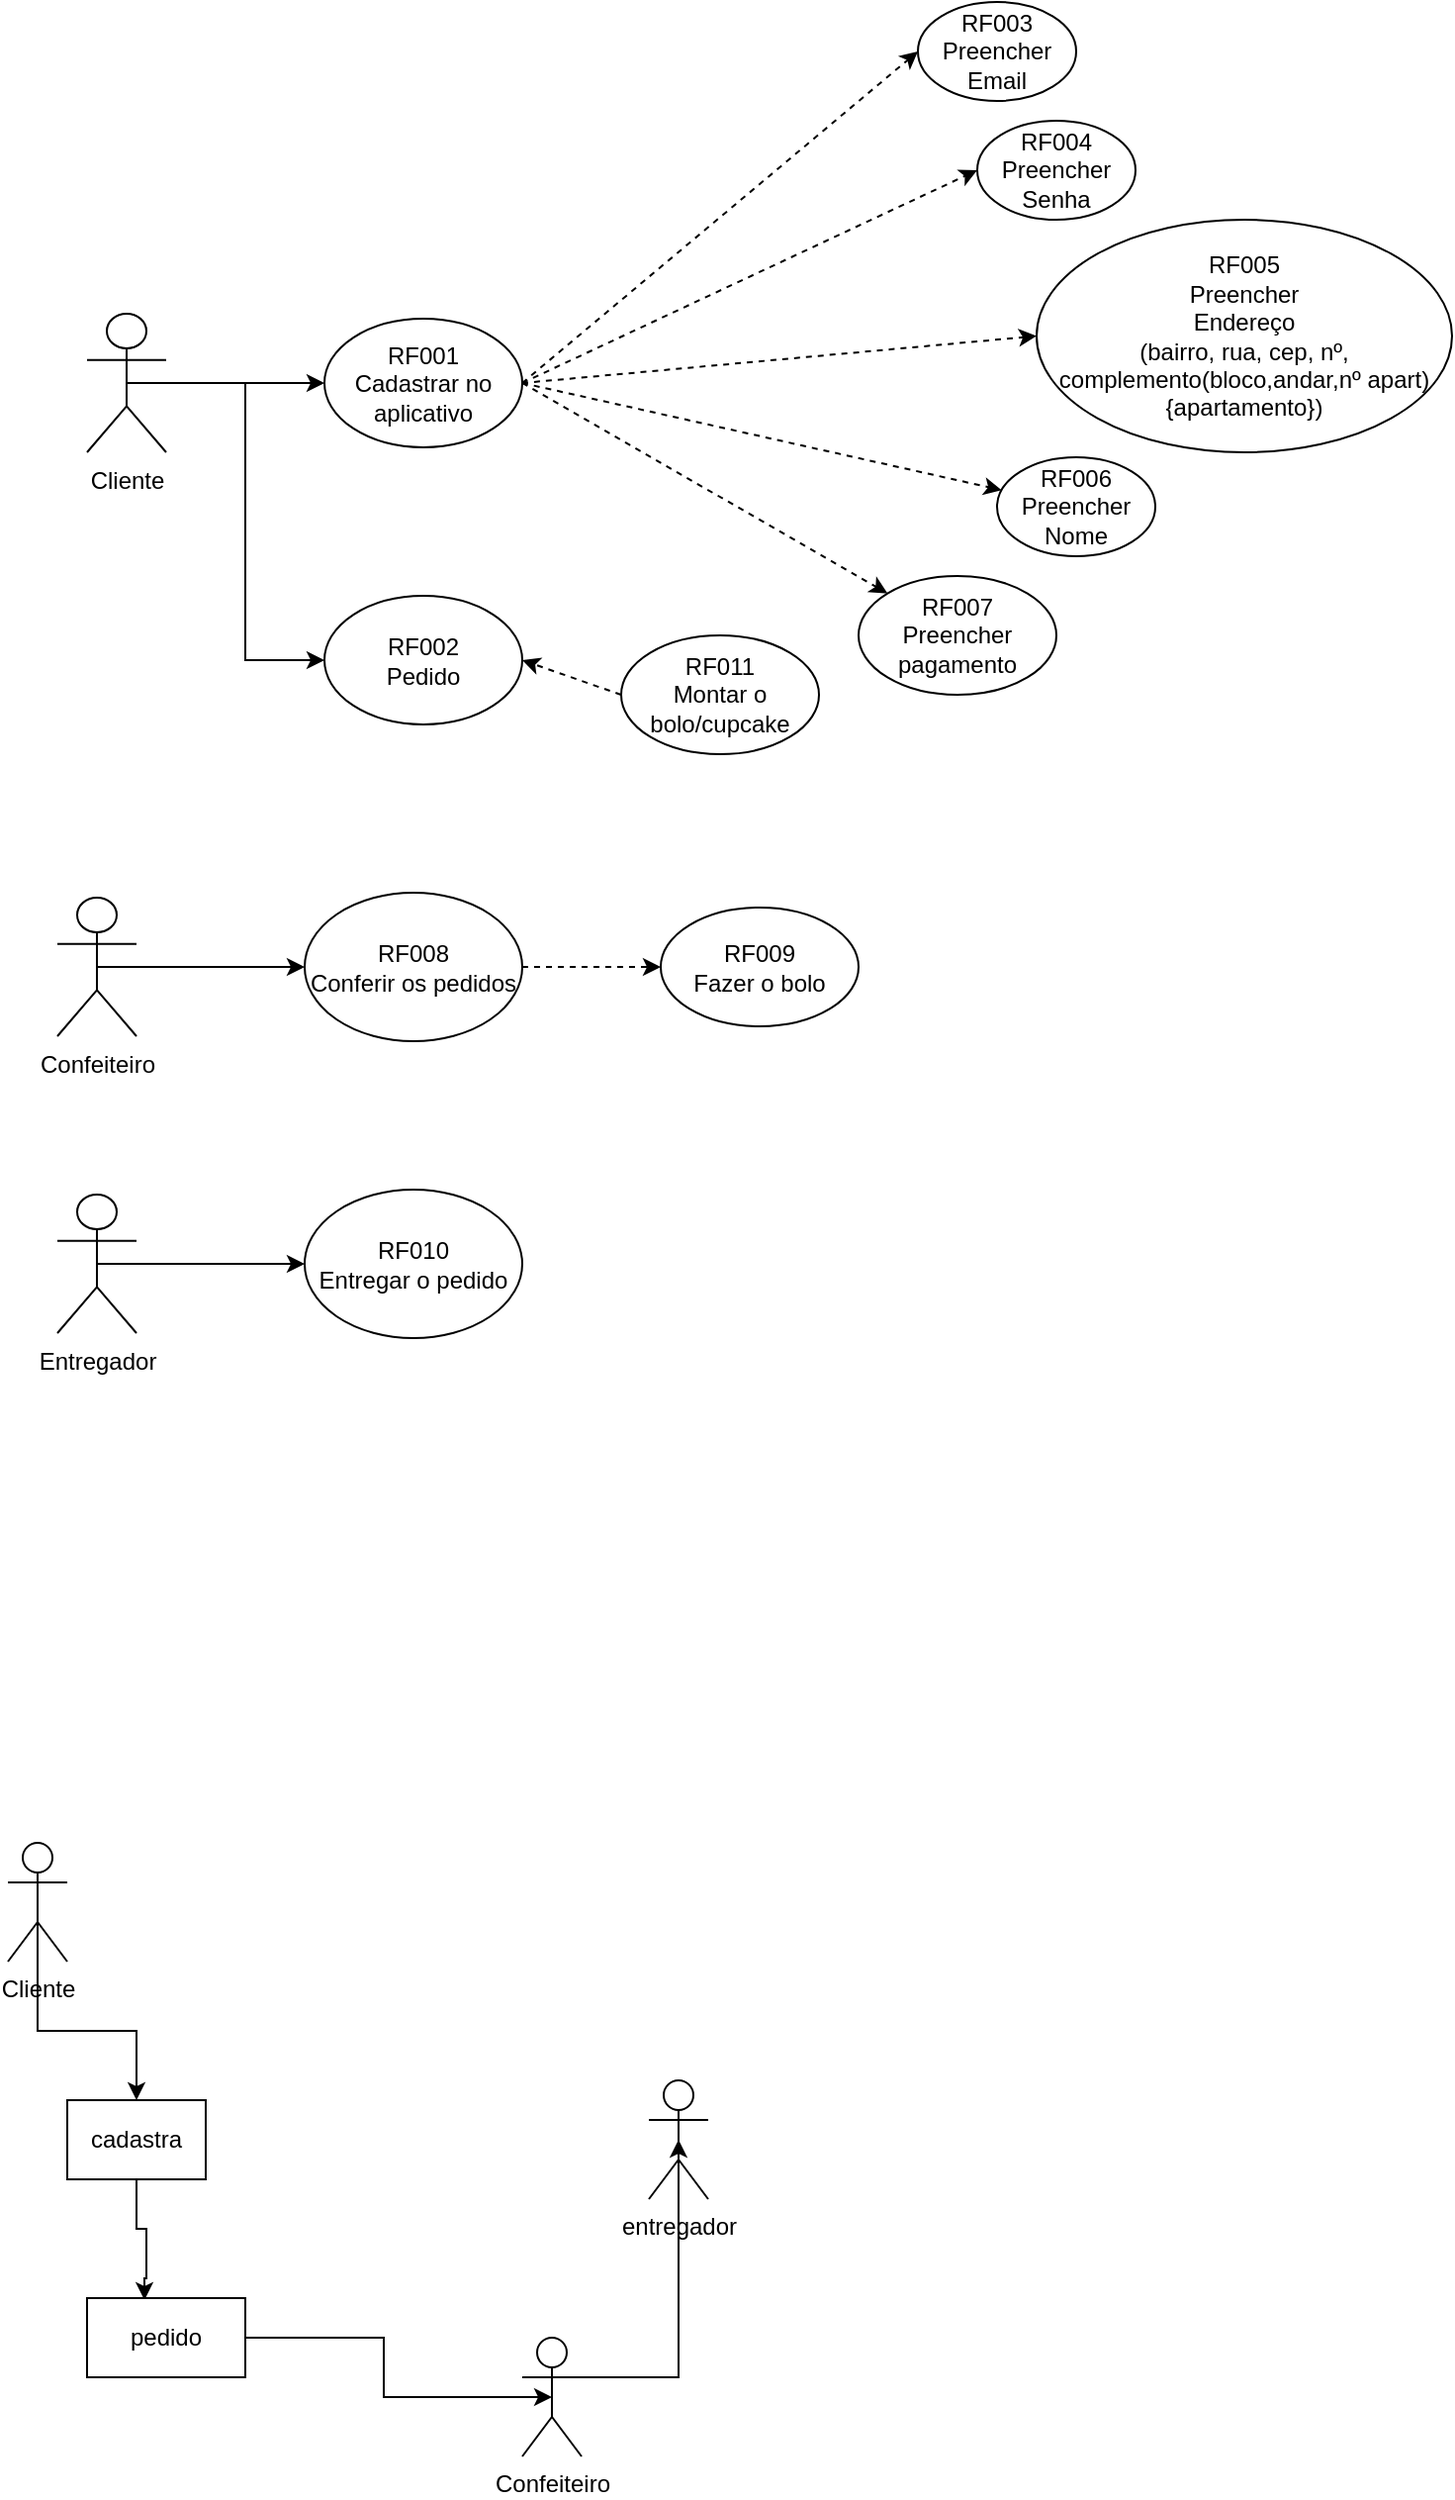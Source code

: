 <mxfile version="16.5.6" type="device"><diagram id="mKIUvtPDaee3sn-_gKXM" name="Page-1"><mxGraphModel dx="470" dy="1822" grid="1" gridSize="10" guides="1" tooltips="1" connect="1" arrows="1" fold="1" page="1" pageScale="1" pageWidth="827" pageHeight="1169" math="0" shadow="0"><root><mxCell id="0"/><mxCell id="1" parent="0"/><mxCell id="nWFyNzk3i05MENjU5sai-6" style="edgeStyle=orthogonalEdgeStyle;rounded=0;orthogonalLoop=1;jettySize=auto;html=1;exitX=0.5;exitY=0.5;exitDx=0;exitDy=0;exitPerimeter=0;entryX=0;entryY=0.5;entryDx=0;entryDy=0;" edge="1" parent="1" source="nWFyNzk3i05MENjU5sai-1" target="nWFyNzk3i05MENjU5sai-5"><mxGeometry relative="1" as="geometry"/></mxCell><mxCell id="nWFyNzk3i05MENjU5sai-43" style="edgeStyle=orthogonalEdgeStyle;rounded=0;orthogonalLoop=1;jettySize=auto;html=1;exitX=0.5;exitY=0.5;exitDx=0;exitDy=0;exitPerimeter=0;entryX=0;entryY=0.5;entryDx=0;entryDy=0;" edge="1" parent="1" source="nWFyNzk3i05MENjU5sai-1" target="nWFyNzk3i05MENjU5sai-42"><mxGeometry relative="1" as="geometry"/></mxCell><mxCell id="nWFyNzk3i05MENjU5sai-1" value="Cliente" style="shape=umlActor;verticalLabelPosition=bottom;verticalAlign=top;html=1;outlineConnect=0;" vertex="1" parent="1"><mxGeometry x="130" y="-152.5" width="40" height="70" as="geometry"/></mxCell><mxCell id="nWFyNzk3i05MENjU5sai-5" value="RF001&lt;br&gt;Cadastrar no aplicativo" style="ellipse;whiteSpace=wrap;html=1;" vertex="1" parent="1"><mxGeometry x="250" y="-150" width="100" height="65" as="geometry"/></mxCell><mxCell id="nWFyNzk3i05MENjU5sai-8" style="edgeStyle=orthogonalEdgeStyle;rounded=0;orthogonalLoop=1;jettySize=auto;html=1;exitX=0.5;exitY=0.5;exitDx=0;exitDy=0;exitPerimeter=0;entryX=0;entryY=0.5;entryDx=0;entryDy=0;" edge="1" parent="1" source="nWFyNzk3i05MENjU5sai-7" target="nWFyNzk3i05MENjU5sai-47"><mxGeometry relative="1" as="geometry"><mxPoint x="235" y="177.5" as="targetPoint"/></mxGeometry></mxCell><mxCell id="nWFyNzk3i05MENjU5sai-7" value="Confeiteiro" style="shape=umlActor;verticalLabelPosition=bottom;verticalAlign=top;html=1;outlineConnect=0;" vertex="1" parent="1"><mxGeometry x="115" y="142.5" width="40" height="70" as="geometry"/></mxCell><mxCell id="nWFyNzk3i05MENjU5sai-12" style="edgeStyle=orthogonalEdgeStyle;rounded=0;orthogonalLoop=1;jettySize=auto;html=1;exitX=0.5;exitY=0.5;exitDx=0;exitDy=0;exitPerimeter=0;entryX=0.5;entryY=0;entryDx=0;entryDy=0;" edge="1" parent="1" source="nWFyNzk3i05MENjU5sai-9" target="nWFyNzk3i05MENjU5sai-13"><mxGeometry relative="1" as="geometry"><mxPoint x="140" y="740" as="targetPoint"/></mxGeometry></mxCell><mxCell id="nWFyNzk3i05MENjU5sai-9" value="Cliente" style="shape=umlActor;verticalLabelPosition=bottom;verticalAlign=top;html=1;outlineConnect=0;" vertex="1" parent="1"><mxGeometry x="90" y="620" width="30" height="60" as="geometry"/></mxCell><mxCell id="nWFyNzk3i05MENjU5sai-20" style="edgeStyle=orthogonalEdgeStyle;rounded=0;orthogonalLoop=1;jettySize=auto;html=1;exitX=1;exitY=0.333;exitDx=0;exitDy=0;exitPerimeter=0;entryX=0.5;entryY=0.5;entryDx=0;entryDy=0;entryPerimeter=0;" edge="1" parent="1" source="nWFyNzk3i05MENjU5sai-11" target="nWFyNzk3i05MENjU5sai-22"><mxGeometry relative="1" as="geometry"><mxPoint x="430" y="820" as="targetPoint"/></mxGeometry></mxCell><mxCell id="nWFyNzk3i05MENjU5sai-11" value="Confeiteiro" style="shape=umlActor;verticalLabelPosition=bottom;verticalAlign=top;html=1;outlineConnect=0;" vertex="1" parent="1"><mxGeometry x="350" y="870" width="30" height="60" as="geometry"/></mxCell><mxCell id="nWFyNzk3i05MENjU5sai-14" style="edgeStyle=orthogonalEdgeStyle;rounded=0;orthogonalLoop=1;jettySize=auto;html=1;entryX=0.363;entryY=0.025;entryDx=0;entryDy=0;entryPerimeter=0;" edge="1" parent="1" source="nWFyNzk3i05MENjU5sai-13" target="nWFyNzk3i05MENjU5sai-15"><mxGeometry relative="1" as="geometry"><mxPoint x="155" y="840" as="targetPoint"/><Array as="points"><mxPoint x="155" y="815"/><mxPoint x="160" y="815"/><mxPoint x="160" y="840"/><mxPoint x="159" y="840"/></Array></mxGeometry></mxCell><mxCell id="nWFyNzk3i05MENjU5sai-13" value="cadastra" style="rounded=0;whiteSpace=wrap;html=1;" vertex="1" parent="1"><mxGeometry x="120" y="750" width="70" height="40" as="geometry"/></mxCell><mxCell id="nWFyNzk3i05MENjU5sai-16" style="edgeStyle=orthogonalEdgeStyle;rounded=0;orthogonalLoop=1;jettySize=auto;html=1;exitX=1;exitY=0.5;exitDx=0;exitDy=0;entryX=0.5;entryY=0.5;entryDx=0;entryDy=0;entryPerimeter=0;" edge="1" parent="1" source="nWFyNzk3i05MENjU5sai-15" target="nWFyNzk3i05MENjU5sai-11"><mxGeometry relative="1" as="geometry"/></mxCell><mxCell id="nWFyNzk3i05MENjU5sai-15" value="pedido" style="rounded=0;whiteSpace=wrap;html=1;" vertex="1" parent="1"><mxGeometry x="130" y="850" width="80" height="40" as="geometry"/></mxCell><mxCell id="nWFyNzk3i05MENjU5sai-22" value="entregador" style="shape=umlActor;verticalLabelPosition=bottom;verticalAlign=top;html=1;outlineConnect=0;" vertex="1" parent="1"><mxGeometry x="414" y="740" width="30" height="60" as="geometry"/></mxCell><mxCell id="nWFyNzk3i05MENjU5sai-23" value="RF005&lt;br&gt;Preencher&lt;br&gt;Endereço&lt;br&gt;(bairro, rua, cep, nº, complemento(bloco,andar,nº apart){apartamento})" style="ellipse;whiteSpace=wrap;html=1;" vertex="1" parent="1"><mxGeometry x="610" y="-200" width="210" height="117.5" as="geometry"/></mxCell><mxCell id="nWFyNzk3i05MENjU5sai-24" value="RF006&lt;br&gt;Preencher&lt;br&gt;Nome" style="ellipse;whiteSpace=wrap;html=1;" vertex="1" parent="1"><mxGeometry x="590" y="-80" width="80" height="50" as="geometry"/></mxCell><mxCell id="nWFyNzk3i05MENjU5sai-25" value="RF004&lt;br&gt;Preencher&lt;br&gt;Senha" style="ellipse;whiteSpace=wrap;html=1;" vertex="1" parent="1"><mxGeometry x="580" y="-250" width="80" height="50" as="geometry"/></mxCell><mxCell id="nWFyNzk3i05MENjU5sai-26" value="RF003&lt;br&gt;Preencher&lt;br&gt;Email" style="ellipse;whiteSpace=wrap;html=1;" vertex="1" parent="1"><mxGeometry x="550" y="-310" width="80" height="50" as="geometry"/></mxCell><mxCell id="nWFyNzk3i05MENjU5sai-31" value="" style="endArrow=classic;html=1;rounded=0;dashed=1;entryX=0;entryY=0.5;entryDx=0;entryDy=0;exitX=1;exitY=0.5;exitDx=0;exitDy=0;" edge="1" parent="1" source="nWFyNzk3i05MENjU5sai-5" target="nWFyNzk3i05MENjU5sai-25"><mxGeometry width="50" height="50" relative="1" as="geometry"><mxPoint x="430" y="50" as="sourcePoint"/><mxPoint x="480" as="targetPoint"/></mxGeometry></mxCell><mxCell id="nWFyNzk3i05MENjU5sai-32" value="" style="endArrow=classic;html=1;rounded=0;dashed=1;exitX=1;exitY=0.5;exitDx=0;exitDy=0;" edge="1" parent="1" source="nWFyNzk3i05MENjU5sai-5" target="nWFyNzk3i05MENjU5sai-24"><mxGeometry width="50" height="50" relative="1" as="geometry"><mxPoint x="350" y="-60" as="sourcePoint"/><mxPoint x="480" y="60" as="targetPoint"/></mxGeometry></mxCell><mxCell id="nWFyNzk3i05MENjU5sai-33" value="" style="endArrow=classic;html=1;rounded=0;dashed=1;entryX=0;entryY=0.5;entryDx=0;entryDy=0;exitX=1;exitY=0.5;exitDx=0;exitDy=0;" edge="1" parent="1" source="nWFyNzk3i05MENjU5sai-5" target="nWFyNzk3i05MENjU5sai-26"><mxGeometry width="50" height="50" relative="1" as="geometry"><mxPoint x="360" y="-180" as="sourcePoint"/><mxPoint x="490" y="-60" as="targetPoint"/></mxGeometry></mxCell><mxCell id="nWFyNzk3i05MENjU5sai-34" value="" style="endArrow=classic;html=1;rounded=0;dashed=1;entryX=0;entryY=0.5;entryDx=0;entryDy=0;exitX=1;exitY=0.5;exitDx=0;exitDy=0;" edge="1" parent="1" source="nWFyNzk3i05MENjU5sai-5" target="nWFyNzk3i05MENjU5sai-23"><mxGeometry width="50" height="50" relative="1" as="geometry"><mxPoint x="360" y="-270" as="sourcePoint"/><mxPoint x="490" y="-150" as="targetPoint"/></mxGeometry></mxCell><mxCell id="nWFyNzk3i05MENjU5sai-35" value="RF007&lt;br&gt;Preencher&lt;br&gt;pagamento" style="ellipse;whiteSpace=wrap;html=1;" vertex="1" parent="1"><mxGeometry x="520" y="-20" width="100" height="60" as="geometry"/></mxCell><mxCell id="nWFyNzk3i05MENjU5sai-36" value="" style="endArrow=classic;html=1;rounded=0;dashed=1;exitX=1;exitY=0.5;exitDx=0;exitDy=0;entryX=0;entryY=0;entryDx=0;entryDy=0;" edge="1" parent="1" source="nWFyNzk3i05MENjU5sai-5" target="nWFyNzk3i05MENjU5sai-35"><mxGeometry width="50" height="50" relative="1" as="geometry"><mxPoint x="344.52" y="-90" as="sourcePoint"/><mxPoint x="524.999" y="13.131" as="targetPoint"/></mxGeometry></mxCell><mxCell id="nWFyNzk3i05MENjU5sai-54" style="edgeStyle=orthogonalEdgeStyle;rounded=0;orthogonalLoop=1;jettySize=auto;html=1;exitX=0.5;exitY=0.5;exitDx=0;exitDy=0;exitPerimeter=0;entryX=0;entryY=0.5;entryDx=0;entryDy=0;" edge="1" parent="1" source="nWFyNzk3i05MENjU5sai-41" target="nWFyNzk3i05MENjU5sai-53"><mxGeometry relative="1" as="geometry"/></mxCell><mxCell id="nWFyNzk3i05MENjU5sai-41" value="Entregador" style="shape=umlActor;verticalLabelPosition=bottom;verticalAlign=top;html=1;outlineConnect=0;" vertex="1" parent="1"><mxGeometry x="115" y="292.5" width="40" height="70" as="geometry"/></mxCell><mxCell id="nWFyNzk3i05MENjU5sai-42" value="RF002&lt;br&gt;Pedido" style="ellipse;whiteSpace=wrap;html=1;" vertex="1" parent="1"><mxGeometry x="250" y="-10" width="100" height="65" as="geometry"/></mxCell><mxCell id="nWFyNzk3i05MENjU5sai-47" value="RF008&lt;br&gt;Conferir os pedidos" style="ellipse;whiteSpace=wrap;html=1;" vertex="1" parent="1"><mxGeometry x="240" y="140" width="110" height="75" as="geometry"/></mxCell><mxCell id="nWFyNzk3i05MENjU5sai-52" value="RF009&lt;br&gt;Fazer o bolo" style="ellipse;whiteSpace=wrap;html=1;" vertex="1" parent="1"><mxGeometry x="420" y="147.5" width="100" height="60" as="geometry"/></mxCell><mxCell id="nWFyNzk3i05MENjU5sai-53" value="RF010&lt;br&gt;Entregar o pedido" style="ellipse;whiteSpace=wrap;html=1;" vertex="1" parent="1"><mxGeometry x="240" y="290" width="110" height="75" as="geometry"/></mxCell><mxCell id="nWFyNzk3i05MENjU5sai-55" value="" style="endArrow=classic;html=1;rounded=0;dashed=1;exitX=1;exitY=0.5;exitDx=0;exitDy=0;entryX=0;entryY=0.5;entryDx=0;entryDy=0;" edge="1" parent="1" source="nWFyNzk3i05MENjU5sai-47" target="nWFyNzk3i05MENjU5sai-52"><mxGeometry width="50" height="50" relative="1" as="geometry"><mxPoint x="300" y="250" as="sourcePoint"/><mxPoint x="484.645" y="356.287" as="targetPoint"/></mxGeometry></mxCell><mxCell id="nWFyNzk3i05MENjU5sai-56" value="RF011&lt;br&gt;Montar o bolo/cupcake" style="ellipse;whiteSpace=wrap;html=1;" vertex="1" parent="1"><mxGeometry x="400" y="10" width="100" height="60" as="geometry"/></mxCell><mxCell id="nWFyNzk3i05MENjU5sai-57" value="" style="endArrow=classic;html=1;rounded=0;dashed=1;exitX=0;exitY=0.5;exitDx=0;exitDy=0;entryX=1;entryY=0.5;entryDx=0;entryDy=0;" edge="1" parent="1" source="nWFyNzk3i05MENjU5sai-56" target="nWFyNzk3i05MENjU5sai-42"><mxGeometry width="50" height="50" relative="1" as="geometry"><mxPoint x="300" y="-51.29" as="sourcePoint"/><mxPoint x="484.645" y="54.997" as="targetPoint"/></mxGeometry></mxCell></root></mxGraphModel></diagram></mxfile>


Diagrama de classes

%3CmxGraphModel%3E%3Croot%3E%3CmxCell%20id%3D%220%22%2F%3E%3CmxCell%20id%3D%221%22%20parent%3D%220%22%2F%3E%3CmxCell%20id%3D%222%22%20value%3D%22Entregador%22%20style%3D%22swimlane%3BfontStyle%3D0%3BchildLayout%3DstackLayout%3Bhorizontal%3D1%3BstartSize%3D26%3BfillColor%3Dnone%3BhorizontalStack%3D0%3BresizeParent%3D1%3BresizeParentMax%3D0%3BresizeLast%3D0%3Bcollapsible%3D1%3BmarginBottom%3D0%3B%22%20vertex%3D%221%22%20parent%3D%221%22%3E%3CmxGeometry%20x%3D%221150%22%20y%3D%22250%22%20width%3D%22140%22%20height%3D%2278%22%20as%3D%22geometry%22%3E%3CmxRectangle%20x%3D%22610%22%20y%3D%22400%22%20width%3D%2270%22%20height%3D%2226%22%20as%3D%22alternateBounds%22%2F%3E%3C%2FmxGeometry%3E%3C%2FmxCell%3E%3CmxCell%20id%3D%223%22%20value%3D%22%2B%20IdEntregador%3A%20Int%22%20style%3D%22text%3BstrokeColor%3Dnone%3BfillColor%3Dnone%3Balign%3Dleft%3BverticalAlign%3Dtop%3BspacingLeft%3D4%3BspacingRight%3D4%3Boverflow%3Dhidden%3Brotatable%3D0%3Bpoints%3D%5B%5B0%2C0.5%5D%2C%5B1%2C0.5%5D%5D%3BportConstraint%3Deastwest%3B%22%20vertex%3D%221%22%20parent%3D%222%22%3E%3CmxGeometry%20y%3D%2226%22%20width%3D%22140%22%20height%3D%2226%22%20as%3D%22geometry%22%2F%3E%3C%2FmxCell%3E%3CmxCell%20id%3D%224%22%20value%3D%22%2B%20IdPedido%3A%20Int%22%20style%3D%22text%3BstrokeColor%3Dnone%3BfillColor%3Dnone%3Balign%3Dleft%3BverticalAlign%3Dtop%3BspacingLeft%3D4%3BspacingRight%3D4%3Boverflow%3Dhidden%3Brotatable%3D0%3Bpoints%3D%5B%5B0%2C0.5%5D%2C%5B1%2C0.5%5D%5D%3BportConstraint%3Deastwest%3B%22%20vertex%3D%221%22%20parent%3D%222%22%3E%3CmxGeometry%20y%3D%2252%22%20width%3D%22140%22%20height%3D%2226%22%20as%3D%22geometry%22%2F%3E%3C%2FmxCell%3E%3CmxCell%20id%3D%225%22%20value%3D%22Cliente%22%20style%3D%22swimlane%3BfontStyle%3D1%3Balign%3Dcenter%3BverticalAlign%3Dtop%3BchildLayout%3DstackLayout%3Bhorizontal%3D1%3BstartSize%3D26%3BhorizontalStack%3D0%3BresizeParent%3D1%3BresizeParentMax%3D0%3BresizeLast%3D0%3Bcollapsible%3D1%3BmarginBottom%3D0%3B%22%20vertex%3D%221%22%20parent%3D%221%22%3E%3CmxGeometry%20x%3D%221150%22%20y%3D%22407.5%22%20width%3D%22160%22%20height%3D%22208%22%20as%3D%22geometry%22%2F%3E%3C%2FmxCell%3E%3CmxCell%20id%3D%226%22%20value%3D%22-%20IdCliente%3A%20Int%26%2310%3B%26%2310%3B-%20Nome%3A%20String%26%2310%3B%26%2310%3B-%20Email%3A%20String%26%2310%3B%26%2310%3B-%20Endere%C3%A7o%3A%20String%26%2310%3B%26%2310%3B-%20Senha%3A%20String%26%2310%3B%26%2310%3B-%20Pagamento%3A%20String%22%20style%3D%22text%3BstrokeColor%3Dnone%3BfillColor%3Dnone%3Balign%3Dleft%3BverticalAlign%3Dtop%3BspacingLeft%3D4%3BspacingRight%3D4%3Boverflow%3Dhidden%3Brotatable%3D0%3Bpoints%3D%5B%5B0%2C0.5%5D%2C%5B1%2C0.5%5D%5D%3BportConstraint%3Deastwest%3B%22%20vertex%3D%221%22%20parent%3D%225%22%3E%3CmxGeometry%20y%3D%2226%22%20width%3D%22160%22%20height%3D%22174%22%20as%3D%22geometry%22%2F%3E%3C%2FmxCell%3E%3CmxCell%20id%3D%227%22%20value%3D%22%22%20style%3D%22line%3BstrokeWidth%3D1%3BfillColor%3Dnone%3Balign%3Dleft%3BverticalAlign%3Dmiddle%3BspacingTop%3D-1%3BspacingLeft%3D3%3BspacingRight%3D3%3Brotatable%3D0%3BlabelPosition%3Dright%3Bpoints%3D%5B%5D%3BportConstraint%3Deastwest%3B%22%20vertex%3D%221%22%20parent%3D%225%22%3E%3CmxGeometry%20y%3D%22200%22%20width%3D%22160%22%20height%3D%228%22%20as%3D%22geometry%22%2F%3E%3C%2FmxCell%3E%3CmxCell%20id%3D%228%22%20value%3D%22Confeiteiro%C2%A0%22%20style%3D%22swimlane%3BfontStyle%3D1%3Balign%3Dcenter%3BverticalAlign%3Dtop%3BchildLayout%3DstackLayout%3Bhorizontal%3D1%3BstartSize%3D26%3BhorizontalStack%3D0%3BresizeParent%3D1%3BresizeParentMax%3D0%3BresizeLast%3D0%3Bcollapsible%3D1%3BmarginBottom%3D0%3B%22%20vertex%3D%221%22%20parent%3D%221%22%3E%3CmxGeometry%20x%3D%22860%22%20y%3D%22250%22%20width%3D%22160%22%20height%3D%2298%22%20as%3D%22geometry%22%2F%3E%3C%2FmxCell%3E%3CmxCell%20id%3D%229%22%20value%3D%22-%20IdConfeiteiro%3A%20Int%26%2310%3B%26%2310%3B-%20IdPedido%3A%20Int%22%20style%3D%22text%3BstrokeColor%3Dnone%3BfillColor%3Dnone%3Balign%3Dleft%3BverticalAlign%3Dtop%3BspacingLeft%3D4%3BspacingRight%3D4%3Boverflow%3Dhidden%3Brotatable%3D0%3Bpoints%3D%5B%5B0%2C0.5%5D%2C%5B1%2C0.5%5D%5D%3BportConstraint%3Deastwest%3B%22%20vertex%3D%221%22%20parent%3D%228%22%3E%3CmxGeometry%20y%3D%2226%22%20width%3D%22160%22%20height%3D%2264%22%20as%3D%22geometry%22%2F%3E%3C%2FmxCell%3E%3CmxCell%20id%3D%2210%22%20value%3D%22%22%20style%3D%22line%3BstrokeWidth%3D1%3BfillColor%3Dnone%3Balign%3Dleft%3BverticalAlign%3Dmiddle%3BspacingTop%3D-1%3BspacingLeft%3D3%3BspacingRight%3D3%3Brotatable%3D0%3BlabelPosition%3Dright%3Bpoints%3D%5B%5D%3BportConstraint%3Deastwest%3B%22%20vertex%3D%221%22%20parent%3D%228%22%3E%3CmxGeometry%20y%3D%2290%22%20width%3D%22160%22%20height%3D%228%22%20as%3D%22geometry%22%2F%3E%3C%2FmxCell%3E%3CmxCell%20id%3D%2211%22%20value%3D%22Pedido%22%20style%3D%22swimlane%3BfontStyle%3D1%3Balign%3Dcenter%3BverticalAlign%3Dtop%3BchildLayout%3DstackLayout%3Bhorizontal%3D1%3BstartSize%3D26%3BhorizontalStack%3D0%3BresizeParent%3D1%3BresizeParentMax%3D0%3BresizeLast%3D0%3Bcollapsible%3D1%3BmarginBottom%3D0%3B%22%20vertex%3D%221%22%20parent%3D%221%22%3E%3CmxGeometry%20x%3D%22860%22%20y%3D%22407.5%22%20width%3D%22160%22%20height%3D%22148%22%20as%3D%22geometry%22%2F%3E%3C%2FmxCell%3E%3CmxCell%20id%3D%2212%22%20value%3D%22-%20IdPedido%3A%20Int%26%2310%3B%26%2310%3B-%20IdCliente%3A%20Int%26%2310%3B%26%2310%3B-%20TipoBolo%3A%20String%22%20style%3D%22text%3BstrokeColor%3Dnone%3BfillColor%3Dnone%3Balign%3Dleft%3BverticalAlign%3Dtop%3BspacingLeft%3D4%3BspacingRight%3D4%3Boverflow%3Dhidden%3Brotatable%3D0%3Bpoints%3D%5B%5B0%2C0.5%5D%2C%5B1%2C0.5%5D%5D%3BportConstraint%3Deastwest%3B%22%20vertex%3D%221%22%20parent%3D%2211%22%3E%3CmxGeometry%20y%3D%2226%22%20width%3D%22160%22%20height%3D%22114%22%20as%3D%22geometry%22%2F%3E%3C%2FmxCell%3E%3CmxCell%20id%3D%2213%22%20value%3D%22%22%20style%3D%22line%3BstrokeWidth%3D1%3BfillColor%3Dnone%3Balign%3Dleft%3BverticalAlign%3Dmiddle%3BspacingTop%3D-1%3BspacingLeft%3D3%3BspacingRight%3D3%3Brotatable%3D0%3BlabelPosition%3Dright%3Bpoints%3D%5B%5D%3BportConstraint%3Deastwest%3B%22%20vertex%3D%221%22%20parent%3D%2211%22%3E%3CmxGeometry%20y%3D%22140%22%20width%3D%22160%22%20height%3D%228%22%20as%3D%22geometry%22%2F%3E%3C%2FmxCell%3E%3CmxCell%20id%3D%2214%22%20value%3D%22Ingredientes%22%20style%3D%22swimlane%3BfontStyle%3D1%3Balign%3Dcenter%3BverticalAlign%3Dtop%3BchildLayout%3DstackLayout%3Bhorizontal%3D1%3BstartSize%3D26%3BhorizontalStack%3D0%3BresizeParent%3D1%3BresizeParentMax%3D0%3BresizeLast%3D0%3Bcollapsible%3D1%3BmarginBottom%3D0%3B%22%20vertex%3D%221%22%20parent%3D%221%22%3E%3CmxGeometry%20x%3D%22540%22%20y%3D%22377.5%22%20width%3D%22160%22%20height%3D%22128%22%20as%3D%22geometry%22%2F%3E%3C%2FmxCell%3E%3CmxCell%20id%3D%2215%22%20value%3D%22-%20Id%3A%20Int%26%2310%3B%26%2310%3B-%20IdPedido%3A%20Int%26%2310%3B%26%2310%3B-%20Ingredientes%3A%20String%22%20style%3D%22text%3BstrokeColor%3Dnone%3BfillColor%3Dnone%3Balign%3Dleft%3BverticalAlign%3Dtop%3BspacingLeft%3D4%3BspacingRight%3D4%3Boverflow%3Dhidden%3Brotatable%3D0%3Bpoints%3D%5B%5B0%2C0.5%5D%2C%5B1%2C0.5%5D%5D%3BportConstraint%3Deastwest%3B%22%20vertex%3D%221%22%20parent%3D%2214%22%3E%3CmxGeometry%20y%3D%2226%22%20width%3D%22160%22%20height%3D%2294%22%20as%3D%22geometry%22%2F%3E%3C%2FmxCell%3E%3CmxCell%20id%3D%2216%22%20value%3D%22%22%20style%3D%22line%3BstrokeWidth%3D1%3BfillColor%3Dnone%3Balign%3Dleft%3BverticalAlign%3Dmiddle%3BspacingTop%3D-1%3BspacingLeft%3D3%3BspacingRight%3D3%3Brotatable%3D0%3BlabelPosition%3Dright%3Bpoints%3D%5B%5D%3BportConstraint%3Deastwest%3B%22%20vertex%3D%221%22%20parent%3D%2214%22%3E%3CmxGeometry%20y%3D%22120%22%20width%3D%22160%22%20height%3D%228%22%20as%3D%22geometry%22%2F%3E%3C%2FmxCell%3E%3CmxCell%20id%3D%2217%22%20value%3D%22%22%20style%3D%22endArrow%3Dopen%3BendFill%3D1%3BendSize%3D12%3Bhtml%3D1%3Brounded%3D0%3BentryX%3D-0.029%3BentryY%3D0.709%3BentryDx%3D0%3BentryDy%3D0%3BexitX%3D-0.012%3BexitY%3D0.137%3BexitDx%3D0%3BexitDy%3D0%3BexitPerimeter%3D0%3BentryPerimeter%3D0%3B%22%20edge%3D%221%22%20source%3D%2212%22%20target%3D%229%22%20parent%3D%221%22%3E%3CmxGeometry%20width%3D%22160%22%20relative%3D%221%22%20as%3D%22geometry%22%3E%3CmxPoint%20x%3D%22830%22%20y%3D%22480.5%22%20as%3D%22sourcePoint%22%2F%3E%3CmxPoint%20x%3D%22900%22%20y%3D%22357.5%22%20as%3D%22targetPoint%22%2F%3E%3CArray%20as%3D%22points%22%3E%3CmxPoint%20x%3D%22790%22%20y%3D%22447.5%22%2F%3E%3CmxPoint%20x%3D%22790%22%20y%3D%22321.5%22%2F%3E%3C%2FArray%3E%3C%2FmxGeometry%3E%3C%2FmxCell%3E%3CmxCell%20id%3D%2218%22%20value%3D%22%22%20style%3D%22endArrow%3DdiamondThin%3BendFill%3D1%3BendSize%3D24%3Bhtml%3D1%3Brounded%3D0%3BexitX%3D-0.004%3BexitY%3D0.132%3BexitDx%3D0%3BexitDy%3D0%3BexitPerimeter%3D0%3BentryX%3D1%3BentryY%3D0.5%3BentryDx%3D0%3BentryDy%3D0%3B%22%20edge%3D%221%22%20source%3D%2212%22%20target%3D%2215%22%20parent%3D%221%22%3E%3CmxGeometry%20width%3D%22160%22%20relative%3D%221%22%20as%3D%22geometry%22%3E%3CmxPoint%20x%3D%22694%22%20y%3D%22367.5%22%20as%3D%22sourcePoint%22%2F%3E%3CmxPoint%20x%3D%22854%22%20y%3D%22367.5%22%20as%3D%22targetPoint%22%2F%3E%3CArray%20as%3D%22points%22%2F%3E%3C%2FmxGeometry%3E%3C%2FmxCell%3E%3CmxCell%20id%3D%2219%22%20value%3D%22%22%20style%3D%22endArrow%3DdiamondThin%3BendFill%3D1%3BendSize%3D24%3Bhtml%3D1%3Brounded%3D0%3BentryX%3D1%3BentryY%3D0.386%3BentryDx%3D0%3BentryDy%3D0%3BentryPerimeter%3D0%3BexitX%3D-0.016%3BexitY%3D0.083%3BexitDx%3D0%3BexitDy%3D0%3BexitPerimeter%3D0%3B%22%20edge%3D%221%22%20source%3D%226%22%20target%3D%2212%22%20parent%3D%221%22%3E%3CmxGeometry%20width%3D%22160%22%20relative%3D%221%22%20as%3D%22geometry%22%3E%3CmxPoint%20x%3D%221020%22%20y%3D%22437.5%22%20as%3D%22sourcePoint%22%2F%3E%3CmxPoint%20x%3D%221180%22%20y%3D%22437.5%22%20as%3D%22targetPoint%22%2F%3E%3CArray%20as%3D%22points%22%3E%3CmxPoint%20x%3D%221100%22%20y%3D%22467.5%22%2F%3E%3C%2FArray%3E%3C%2FmxGeometry%3E%3C%2FmxCell%3E%3CmxCell%20id%3D%2220%22%20value%3D%22%22%20style%3D%22endArrow%3Dopen%3BendFill%3D1%3BendSize%3D12%3Bhtml%3D1%3Brounded%3D0%3BexitX%3D1.01%3BexitY%3D0.105%3BexitDx%3D0%3BexitDy%3D0%3BexitPerimeter%3D0%3BentryX%3D0%3BentryY%3D0.5%3BentryDx%3D0%3BentryDy%3D0%3B%22%20edge%3D%221%22%20source%3D%2212%22%20target%3D%224%22%20parent%3D%221%22%3E%3CmxGeometry%20width%3D%22160%22%20relative%3D%221%22%20as%3D%22geometry%22%3E%3CmxPoint%20x%3D%221010%22%20y%3D%22377.5%22%20as%3D%22sourcePoint%22%2F%3E%3CmxPoint%20x%3D%221080%22%20y%3D%22370%22%20as%3D%22targetPoint%22%2F%3E%3CArray%20as%3D%22points%22%3E%3CmxPoint%20x%3D%221060%22%20y%3D%22445%22%2F%3E%3CmxPoint%20x%3D%221060%22%20y%3D%22315%22%2F%3E%3C%2FArray%3E%3C%2FmxGeometry%3E%3C%2FmxCell%3E%3C%2Froot%3E%3C%2FmxGraphModel%3E
